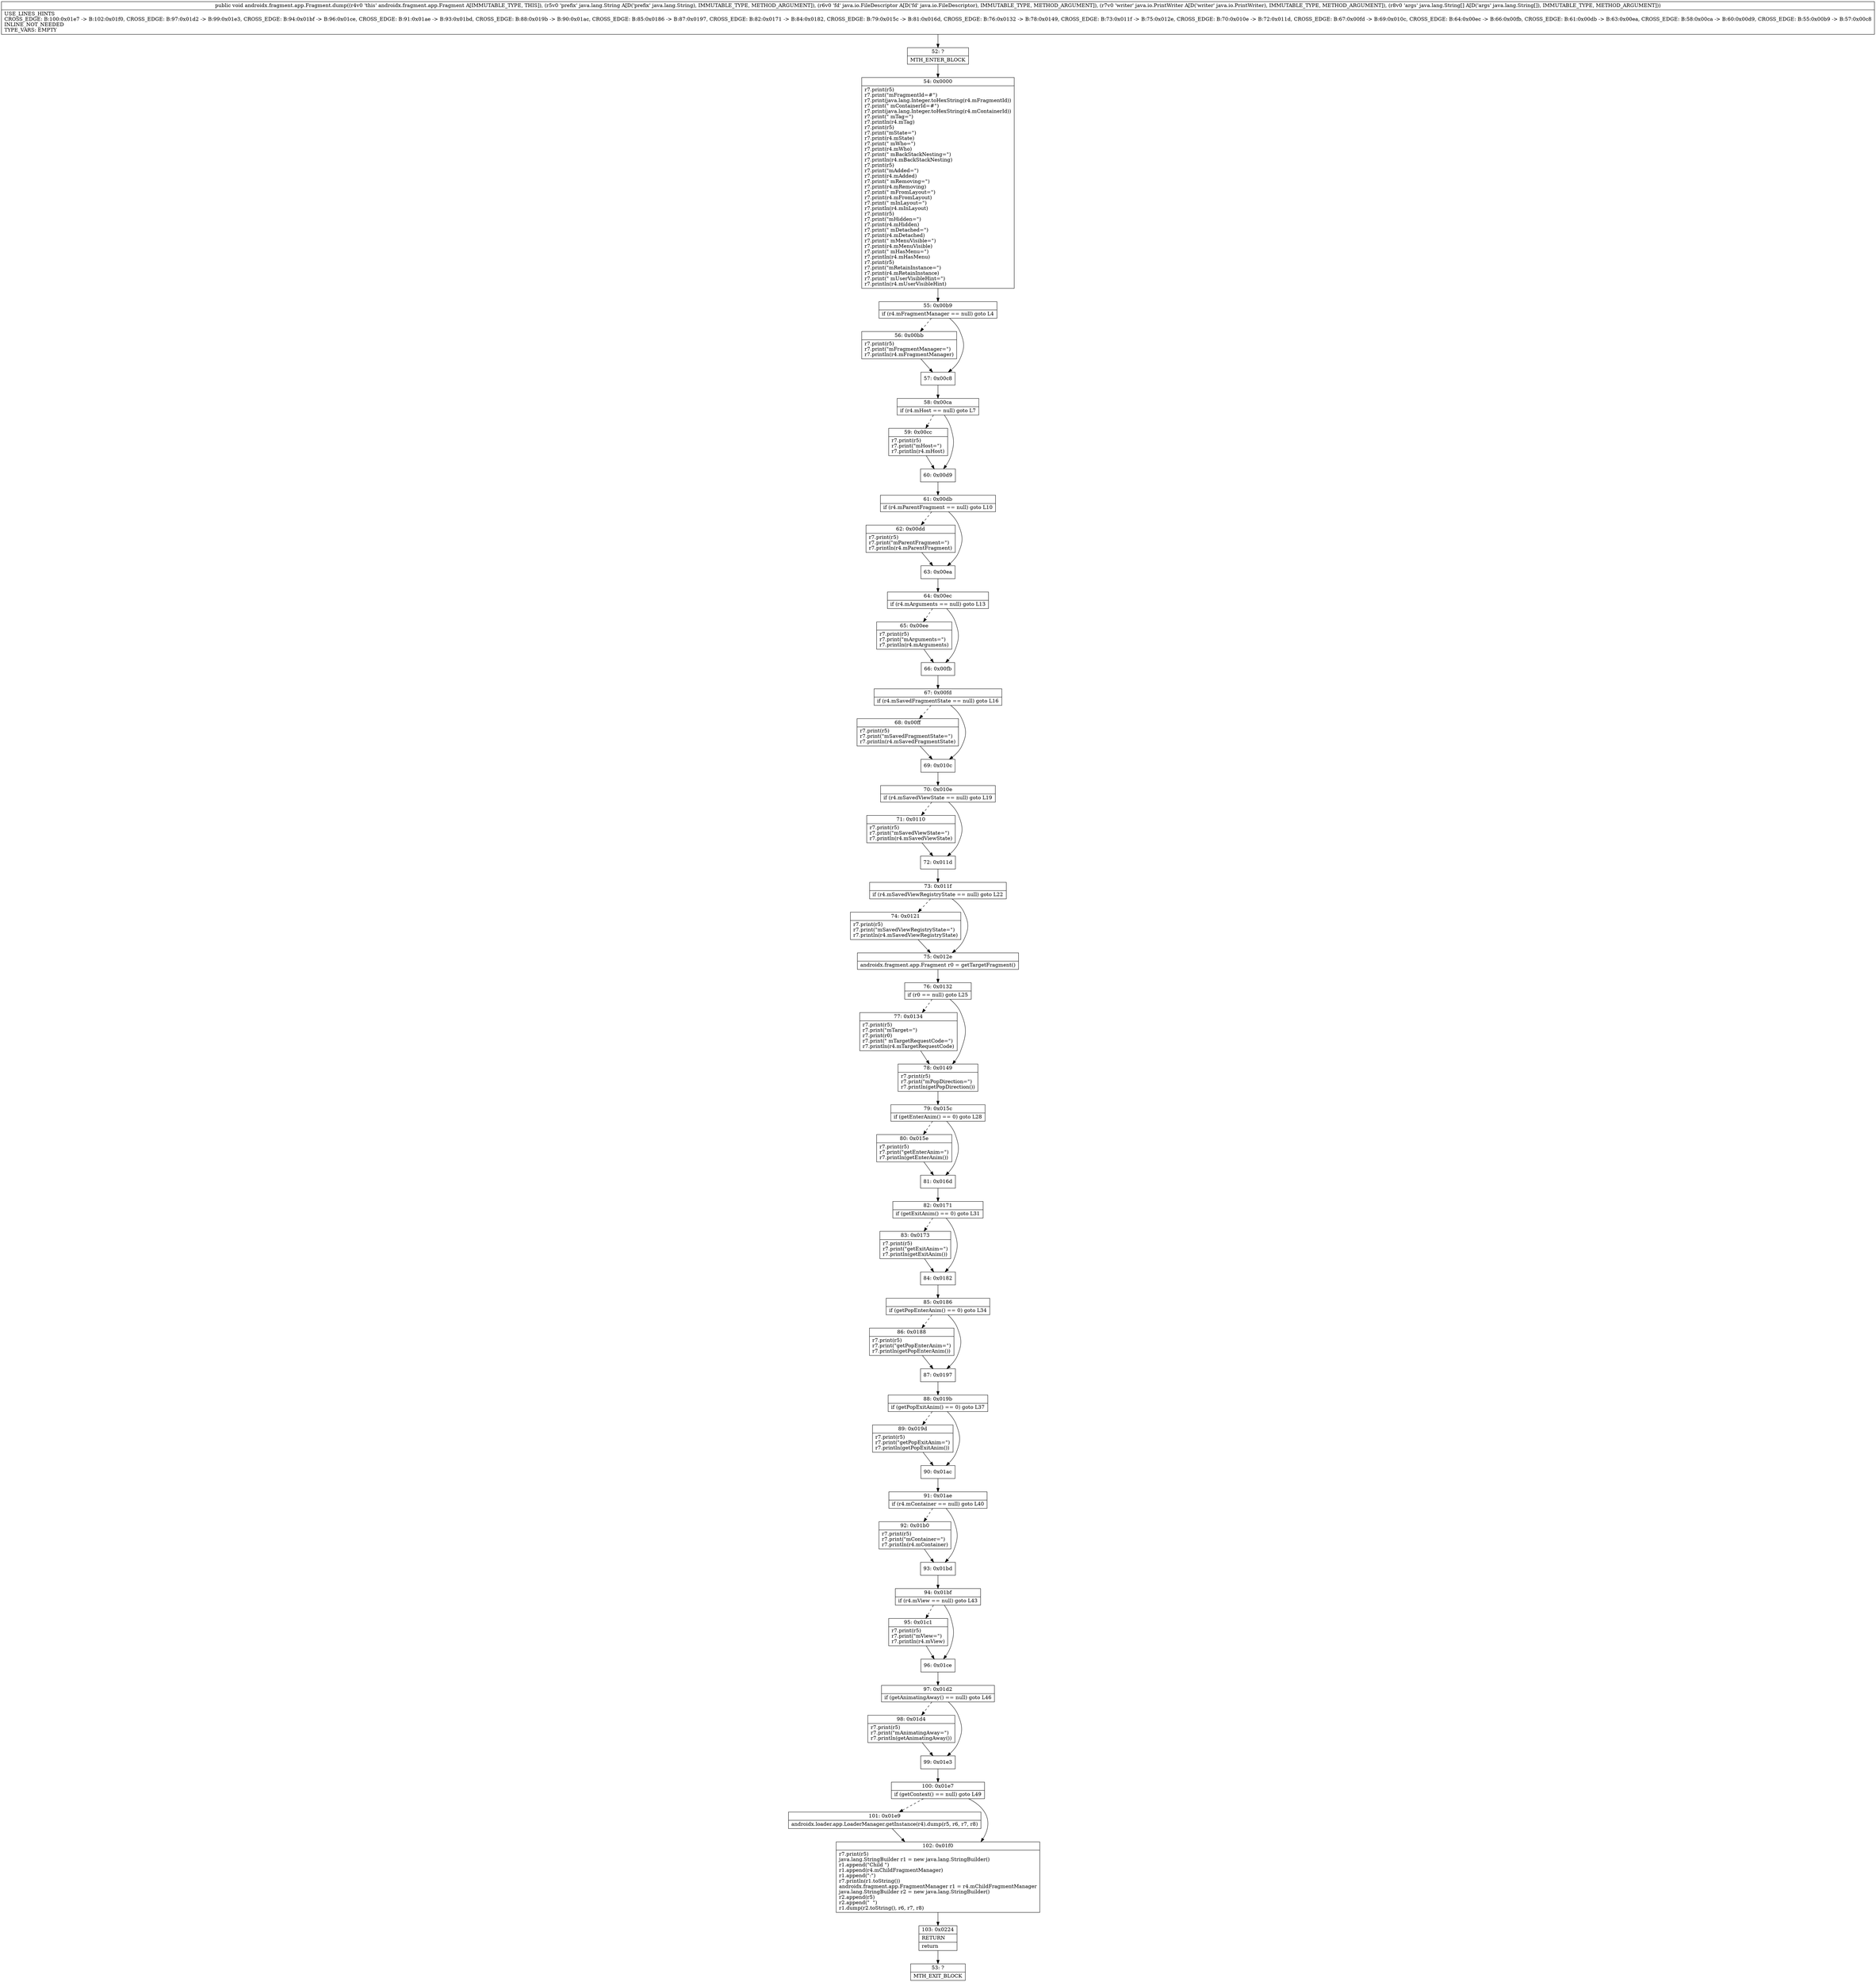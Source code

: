 digraph "CFG forandroidx.fragment.app.Fragment.dump(Ljava\/lang\/String;Ljava\/io\/FileDescriptor;Ljava\/io\/PrintWriter;[Ljava\/lang\/String;)V" {
Node_52 [shape=record,label="{52\:\ ?|MTH_ENTER_BLOCK\l}"];
Node_54 [shape=record,label="{54\:\ 0x0000|r7.print(r5)\lr7.print(\"mFragmentId=#\")\lr7.print(java.lang.Integer.toHexString(r4.mFragmentId))\lr7.print(\" mContainerId=#\")\lr7.print(java.lang.Integer.toHexString(r4.mContainerId))\lr7.print(\" mTag=\")\lr7.println(r4.mTag)\lr7.print(r5)\lr7.print(\"mState=\")\lr7.print(r4.mState)\lr7.print(\" mWho=\")\lr7.print(r4.mWho)\lr7.print(\" mBackStackNesting=\")\lr7.println(r4.mBackStackNesting)\lr7.print(r5)\lr7.print(\"mAdded=\")\lr7.print(r4.mAdded)\lr7.print(\" mRemoving=\")\lr7.print(r4.mRemoving)\lr7.print(\" mFromLayout=\")\lr7.print(r4.mFromLayout)\lr7.print(\" mInLayout=\")\lr7.println(r4.mInLayout)\lr7.print(r5)\lr7.print(\"mHidden=\")\lr7.print(r4.mHidden)\lr7.print(\" mDetached=\")\lr7.print(r4.mDetached)\lr7.print(\" mMenuVisible=\")\lr7.print(r4.mMenuVisible)\lr7.print(\" mHasMenu=\")\lr7.println(r4.mHasMenu)\lr7.print(r5)\lr7.print(\"mRetainInstance=\")\lr7.print(r4.mRetainInstance)\lr7.print(\" mUserVisibleHint=\")\lr7.println(r4.mUserVisibleHint)\l}"];
Node_55 [shape=record,label="{55\:\ 0x00b9|if (r4.mFragmentManager == null) goto L4\l}"];
Node_56 [shape=record,label="{56\:\ 0x00bb|r7.print(r5)\lr7.print(\"mFragmentManager=\")\lr7.println(r4.mFragmentManager)\l}"];
Node_57 [shape=record,label="{57\:\ 0x00c8}"];
Node_58 [shape=record,label="{58\:\ 0x00ca|if (r4.mHost == null) goto L7\l}"];
Node_59 [shape=record,label="{59\:\ 0x00cc|r7.print(r5)\lr7.print(\"mHost=\")\lr7.println(r4.mHost)\l}"];
Node_60 [shape=record,label="{60\:\ 0x00d9}"];
Node_61 [shape=record,label="{61\:\ 0x00db|if (r4.mParentFragment == null) goto L10\l}"];
Node_62 [shape=record,label="{62\:\ 0x00dd|r7.print(r5)\lr7.print(\"mParentFragment=\")\lr7.println(r4.mParentFragment)\l}"];
Node_63 [shape=record,label="{63\:\ 0x00ea}"];
Node_64 [shape=record,label="{64\:\ 0x00ec|if (r4.mArguments == null) goto L13\l}"];
Node_65 [shape=record,label="{65\:\ 0x00ee|r7.print(r5)\lr7.print(\"mArguments=\")\lr7.println(r4.mArguments)\l}"];
Node_66 [shape=record,label="{66\:\ 0x00fb}"];
Node_67 [shape=record,label="{67\:\ 0x00fd|if (r4.mSavedFragmentState == null) goto L16\l}"];
Node_68 [shape=record,label="{68\:\ 0x00ff|r7.print(r5)\lr7.print(\"mSavedFragmentState=\")\lr7.println(r4.mSavedFragmentState)\l}"];
Node_69 [shape=record,label="{69\:\ 0x010c}"];
Node_70 [shape=record,label="{70\:\ 0x010e|if (r4.mSavedViewState == null) goto L19\l}"];
Node_71 [shape=record,label="{71\:\ 0x0110|r7.print(r5)\lr7.print(\"mSavedViewState=\")\lr7.println(r4.mSavedViewState)\l}"];
Node_72 [shape=record,label="{72\:\ 0x011d}"];
Node_73 [shape=record,label="{73\:\ 0x011f|if (r4.mSavedViewRegistryState == null) goto L22\l}"];
Node_74 [shape=record,label="{74\:\ 0x0121|r7.print(r5)\lr7.print(\"mSavedViewRegistryState=\")\lr7.println(r4.mSavedViewRegistryState)\l}"];
Node_75 [shape=record,label="{75\:\ 0x012e|androidx.fragment.app.Fragment r0 = getTargetFragment()\l}"];
Node_76 [shape=record,label="{76\:\ 0x0132|if (r0 == null) goto L25\l}"];
Node_77 [shape=record,label="{77\:\ 0x0134|r7.print(r5)\lr7.print(\"mTarget=\")\lr7.print(r0)\lr7.print(\" mTargetRequestCode=\")\lr7.println(r4.mTargetRequestCode)\l}"];
Node_78 [shape=record,label="{78\:\ 0x0149|r7.print(r5)\lr7.print(\"mPopDirection=\")\lr7.println(getPopDirection())\l}"];
Node_79 [shape=record,label="{79\:\ 0x015c|if (getEnterAnim() == 0) goto L28\l}"];
Node_80 [shape=record,label="{80\:\ 0x015e|r7.print(r5)\lr7.print(\"getEnterAnim=\")\lr7.println(getEnterAnim())\l}"];
Node_81 [shape=record,label="{81\:\ 0x016d}"];
Node_82 [shape=record,label="{82\:\ 0x0171|if (getExitAnim() == 0) goto L31\l}"];
Node_83 [shape=record,label="{83\:\ 0x0173|r7.print(r5)\lr7.print(\"getExitAnim=\")\lr7.println(getExitAnim())\l}"];
Node_84 [shape=record,label="{84\:\ 0x0182}"];
Node_85 [shape=record,label="{85\:\ 0x0186|if (getPopEnterAnim() == 0) goto L34\l}"];
Node_86 [shape=record,label="{86\:\ 0x0188|r7.print(r5)\lr7.print(\"getPopEnterAnim=\")\lr7.println(getPopEnterAnim())\l}"];
Node_87 [shape=record,label="{87\:\ 0x0197}"];
Node_88 [shape=record,label="{88\:\ 0x019b|if (getPopExitAnim() == 0) goto L37\l}"];
Node_89 [shape=record,label="{89\:\ 0x019d|r7.print(r5)\lr7.print(\"getPopExitAnim=\")\lr7.println(getPopExitAnim())\l}"];
Node_90 [shape=record,label="{90\:\ 0x01ac}"];
Node_91 [shape=record,label="{91\:\ 0x01ae|if (r4.mContainer == null) goto L40\l}"];
Node_92 [shape=record,label="{92\:\ 0x01b0|r7.print(r5)\lr7.print(\"mContainer=\")\lr7.println(r4.mContainer)\l}"];
Node_93 [shape=record,label="{93\:\ 0x01bd}"];
Node_94 [shape=record,label="{94\:\ 0x01bf|if (r4.mView == null) goto L43\l}"];
Node_95 [shape=record,label="{95\:\ 0x01c1|r7.print(r5)\lr7.print(\"mView=\")\lr7.println(r4.mView)\l}"];
Node_96 [shape=record,label="{96\:\ 0x01ce}"];
Node_97 [shape=record,label="{97\:\ 0x01d2|if (getAnimatingAway() == null) goto L46\l}"];
Node_98 [shape=record,label="{98\:\ 0x01d4|r7.print(r5)\lr7.print(\"mAnimatingAway=\")\lr7.println(getAnimatingAway())\l}"];
Node_99 [shape=record,label="{99\:\ 0x01e3}"];
Node_100 [shape=record,label="{100\:\ 0x01e7|if (getContext() == null) goto L49\l}"];
Node_101 [shape=record,label="{101\:\ 0x01e9|androidx.loader.app.LoaderManager.getInstance(r4).dump(r5, r6, r7, r8)\l}"];
Node_102 [shape=record,label="{102\:\ 0x01f0|r7.print(r5)\ljava.lang.StringBuilder r1 = new java.lang.StringBuilder()\lr1.append(\"Child \")\lr1.append(r4.mChildFragmentManager)\lr1.append(\":\")\lr7.println(r1.toString())\landroidx.fragment.app.FragmentManager r1 = r4.mChildFragmentManager\ljava.lang.StringBuilder r2 = new java.lang.StringBuilder()\lr2.append(r5)\lr2.append(\"  \")\lr1.dump(r2.toString(), r6, r7, r8)\l}"];
Node_103 [shape=record,label="{103\:\ 0x0224|RETURN\l|return\l}"];
Node_53 [shape=record,label="{53\:\ ?|MTH_EXIT_BLOCK\l}"];
MethodNode[shape=record,label="{public void androidx.fragment.app.Fragment.dump((r4v0 'this' androidx.fragment.app.Fragment A[IMMUTABLE_TYPE, THIS]), (r5v0 'prefix' java.lang.String A[D('prefix' java.lang.String), IMMUTABLE_TYPE, METHOD_ARGUMENT]), (r6v0 'fd' java.io.FileDescriptor A[D('fd' java.io.FileDescriptor), IMMUTABLE_TYPE, METHOD_ARGUMENT]), (r7v0 'writer' java.io.PrintWriter A[D('writer' java.io.PrintWriter), IMMUTABLE_TYPE, METHOD_ARGUMENT]), (r8v0 'args' java.lang.String[] A[D('args' java.lang.String[]), IMMUTABLE_TYPE, METHOD_ARGUMENT]))  | USE_LINES_HINTS\lCROSS_EDGE: B:100:0x01e7 \-\> B:102:0x01f0, CROSS_EDGE: B:97:0x01d2 \-\> B:99:0x01e3, CROSS_EDGE: B:94:0x01bf \-\> B:96:0x01ce, CROSS_EDGE: B:91:0x01ae \-\> B:93:0x01bd, CROSS_EDGE: B:88:0x019b \-\> B:90:0x01ac, CROSS_EDGE: B:85:0x0186 \-\> B:87:0x0197, CROSS_EDGE: B:82:0x0171 \-\> B:84:0x0182, CROSS_EDGE: B:79:0x015c \-\> B:81:0x016d, CROSS_EDGE: B:76:0x0132 \-\> B:78:0x0149, CROSS_EDGE: B:73:0x011f \-\> B:75:0x012e, CROSS_EDGE: B:70:0x010e \-\> B:72:0x011d, CROSS_EDGE: B:67:0x00fd \-\> B:69:0x010c, CROSS_EDGE: B:64:0x00ec \-\> B:66:0x00fb, CROSS_EDGE: B:61:0x00db \-\> B:63:0x00ea, CROSS_EDGE: B:58:0x00ca \-\> B:60:0x00d9, CROSS_EDGE: B:55:0x00b9 \-\> B:57:0x00c8\lINLINE_NOT_NEEDED\lTYPE_VARS: EMPTY\l}"];
MethodNode -> Node_52;Node_52 -> Node_54;
Node_54 -> Node_55;
Node_55 -> Node_56[style=dashed];
Node_55 -> Node_57;
Node_56 -> Node_57;
Node_57 -> Node_58;
Node_58 -> Node_59[style=dashed];
Node_58 -> Node_60;
Node_59 -> Node_60;
Node_60 -> Node_61;
Node_61 -> Node_62[style=dashed];
Node_61 -> Node_63;
Node_62 -> Node_63;
Node_63 -> Node_64;
Node_64 -> Node_65[style=dashed];
Node_64 -> Node_66;
Node_65 -> Node_66;
Node_66 -> Node_67;
Node_67 -> Node_68[style=dashed];
Node_67 -> Node_69;
Node_68 -> Node_69;
Node_69 -> Node_70;
Node_70 -> Node_71[style=dashed];
Node_70 -> Node_72;
Node_71 -> Node_72;
Node_72 -> Node_73;
Node_73 -> Node_74[style=dashed];
Node_73 -> Node_75;
Node_74 -> Node_75;
Node_75 -> Node_76;
Node_76 -> Node_77[style=dashed];
Node_76 -> Node_78;
Node_77 -> Node_78;
Node_78 -> Node_79;
Node_79 -> Node_80[style=dashed];
Node_79 -> Node_81;
Node_80 -> Node_81;
Node_81 -> Node_82;
Node_82 -> Node_83[style=dashed];
Node_82 -> Node_84;
Node_83 -> Node_84;
Node_84 -> Node_85;
Node_85 -> Node_86[style=dashed];
Node_85 -> Node_87;
Node_86 -> Node_87;
Node_87 -> Node_88;
Node_88 -> Node_89[style=dashed];
Node_88 -> Node_90;
Node_89 -> Node_90;
Node_90 -> Node_91;
Node_91 -> Node_92[style=dashed];
Node_91 -> Node_93;
Node_92 -> Node_93;
Node_93 -> Node_94;
Node_94 -> Node_95[style=dashed];
Node_94 -> Node_96;
Node_95 -> Node_96;
Node_96 -> Node_97;
Node_97 -> Node_98[style=dashed];
Node_97 -> Node_99;
Node_98 -> Node_99;
Node_99 -> Node_100;
Node_100 -> Node_101[style=dashed];
Node_100 -> Node_102;
Node_101 -> Node_102;
Node_102 -> Node_103;
Node_103 -> Node_53;
}

